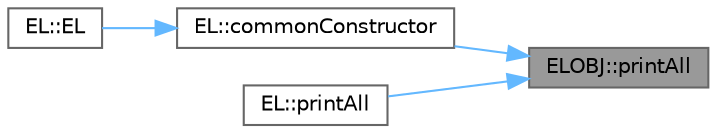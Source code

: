 digraph "ELOBJ::printAll"
{
 // LATEX_PDF_SIZE
  bgcolor="transparent";
  edge [fontname=Helvetica,fontsize=10,labelfontname=Helvetica,labelfontsize=10];
  node [fontname=Helvetica,fontsize=10,shape=box,height=0.2,width=0.4];
  rankdir="RL";
  Node1 [label="ELOBJ::printAll",height=0.2,width=0.4,color="gray40", fillcolor="grey60", style="filled", fontcolor="black",tooltip="null以外のEPCを全部出力"];
  Node1 -> Node2 [dir="back",color="steelblue1",style="solid"];
  Node2 [label="EL::commonConstructor",height=0.2,width=0.4,color="grey40", fillcolor="white", style="filled",URL="$class_e_l.html#ad38241dcaa4337cf959d85906773242f",tooltip="コンストラクタ共通処理"];
  Node2 -> Node3 [dir="back",color="steelblue1",style="solid"];
  Node3 [label="EL::EL",height=0.2,width=0.4,color="grey40", fillcolor="white", style="filled",URL="$class_e_l.html#aeea65419f3e4e45f6d10af3a01d50cbd",tooltip="オブジェクトを一つだけサポートする場合のコンストラクタ"];
  Node1 -> Node4 [dir="back",color="steelblue1",style="solid"];
  Node4 [label="EL::printAll",height=0.2,width=0.4,color="grey40", fillcolor="white", style="filled",URL="$class_e_l.html#aeabba38117ff155c9bee8ee963bf0eeb",tooltip="インスタンスの情報を表示"];
}
